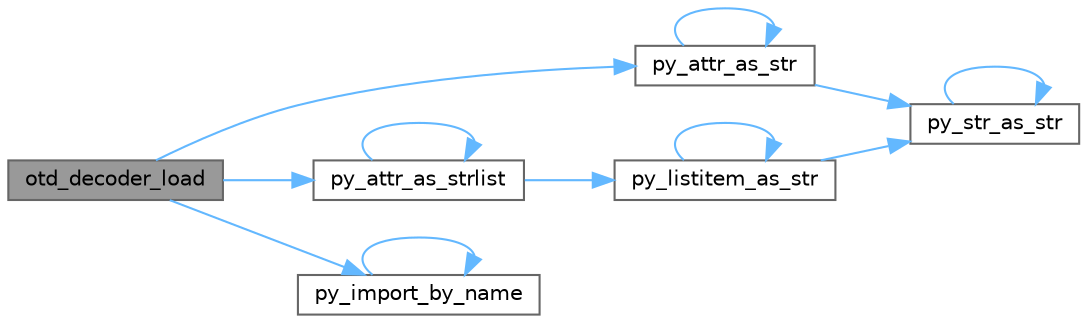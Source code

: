 digraph "otd_decoder_load"
{
 // LATEX_PDF_SIZE
  bgcolor="transparent";
  edge [fontname=Helvetica,fontsize=10,labelfontname=Helvetica,labelfontsize=10];
  node [fontname=Helvetica,fontsize=10,shape=box,height=0.2,width=0.4];
  rankdir="LR";
  Node1 [id="Node000001",label="otd_decoder_load",height=0.2,width=0.4,color="gray40", fillcolor="grey60", style="filled", fontcolor="black",tooltip="Load a protocol decoder module into the embedded Python interpreter."];
  Node1 -> Node2 [id="edge1_Node000001_Node000002",color="steelblue1",style="solid",tooltip=" "];
  Node2 [id="Node000002",label="py_attr_as_str",height=0.2,width=0.4,color="grey40", fillcolor="white", style="filled",URL="$a00047.html#a70c9b66cac4582972cabd780fa8196ca",tooltip="Get the value of a Python object's attribute, returned as a newly allocated char *."];
  Node2 -> Node2 [id="edge2_Node000002_Node000002",color="steelblue1",style="solid",tooltip=" "];
  Node2 -> Node3 [id="edge3_Node000002_Node000003",color="steelblue1",style="solid",tooltip=" "];
  Node3 [id="Node000003",label="py_str_as_str",height=0.2,width=0.4,color="grey40", fillcolor="white", style="filled",URL="$a00047.html#a030a8367513df3651da4ff852a73b2aa",tooltip="Get the value of a Python unicode string object, returned as a newly allocated char *."];
  Node3 -> Node3 [id="edge4_Node000003_Node000003",color="steelblue1",style="solid",tooltip=" "];
  Node1 -> Node4 [id="edge5_Node000001_Node000004",color="steelblue1",style="solid",tooltip=" "];
  Node4 [id="Node000004",label="py_attr_as_strlist",height=0.2,width=0.4,color="grey40", fillcolor="white", style="filled",URL="$a00047.html#a4adcc9f4d9248274355fe43b0b002371",tooltip="Get the value of a Python object's attribute, returned as a newly allocated GSList of char *."];
  Node4 -> Node4 [id="edge6_Node000004_Node000004",color="steelblue1",style="solid",tooltip=" "];
  Node4 -> Node5 [id="edge7_Node000004_Node000005",color="steelblue1",style="solid",tooltip=" "];
  Node5 [id="Node000005",label="py_listitem_as_str",height=0.2,width=0.4,color="grey40", fillcolor="white", style="filled",URL="$a00047.html#af44148d9e53fcd3fa49df1268cc3ab46",tooltip="Get the value of a Python list item, returned as a newly allocated char *."];
  Node5 -> Node5 [id="edge8_Node000005_Node000005",color="steelblue1",style="solid",tooltip=" "];
  Node5 -> Node3 [id="edge9_Node000005_Node000003",color="steelblue1",style="solid",tooltip=" "];
  Node1 -> Node6 [id="edge10_Node000001_Node000006",color="steelblue1",style="solid",tooltip=" "];
  Node6 [id="Node000006",label="py_import_by_name",height=0.2,width=0.4,color="grey40", fillcolor="white", style="filled",URL="$a00047.html#a753884db4a1ce35a8792d39305e298b5",tooltip="Import a Python module by name."];
  Node6 -> Node6 [id="edge11_Node000006_Node000006",color="steelblue1",style="solid",tooltip=" "];
}
